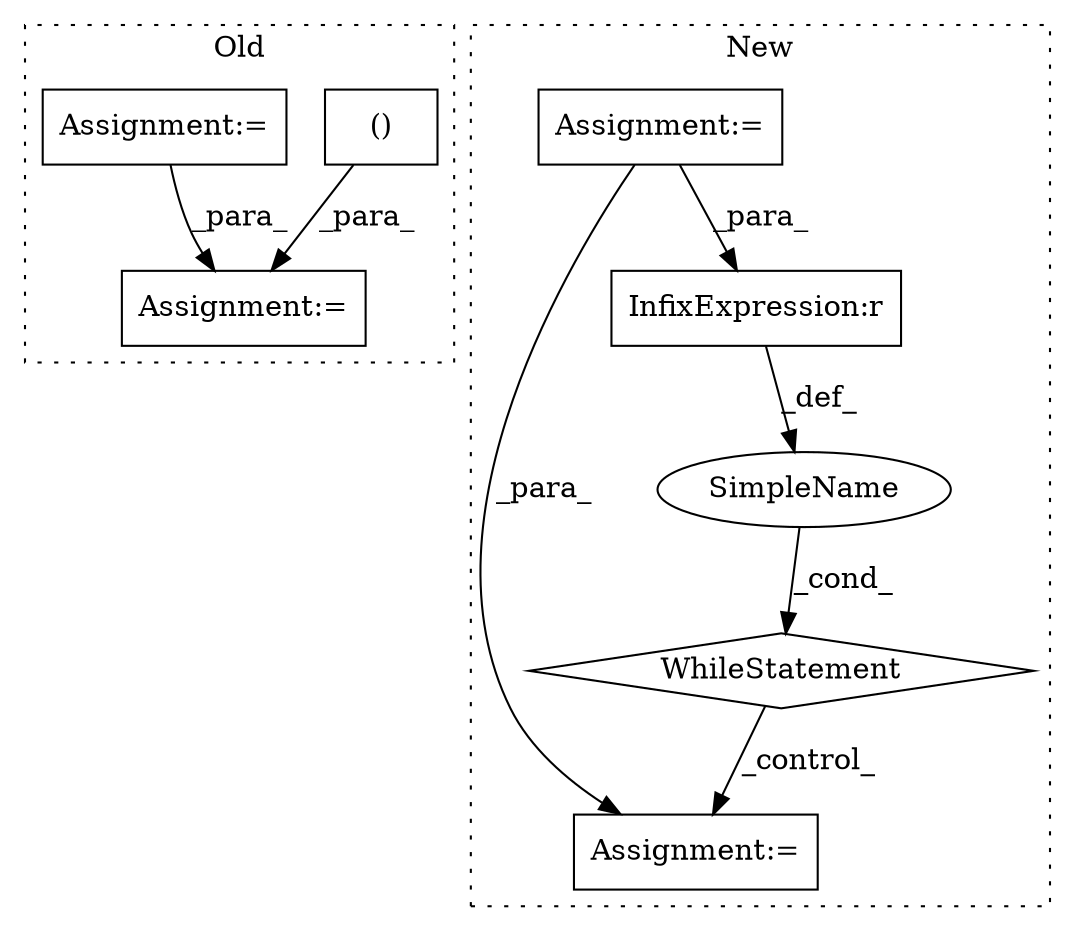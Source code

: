 digraph G {
subgraph cluster0 {
1 [label="()" a="106" s="4158" l="24" shape="box"];
7 [label="Assignment:=" a="7" s="4328" l="1" shape="box"];
8 [label="Assignment:=" a="7" s="4184" l="1" shape="box"];
label = "Old";
style="dotted";
}
subgraph cluster1 {
2 [label="WhileStatement" a="61" s="4510,4531" l="7,2" shape="diamond"];
3 [label="Assignment:=" a="7" s="4692" l="2" shape="box"];
4 [label="SimpleName" a="42" s="" l="" shape="ellipse"];
5 [label="InfixExpression:r" a="27" s="4519" l="3" shape="box"];
6 [label="Assignment:=" a="7" s="4502" l="1" shape="box"];
label = "New";
style="dotted";
}
1 -> 7 [label="_para_"];
2 -> 3 [label="_control_"];
4 -> 2 [label="_cond_"];
5 -> 4 [label="_def_"];
6 -> 5 [label="_para_"];
6 -> 3 [label="_para_"];
8 -> 7 [label="_para_"];
}